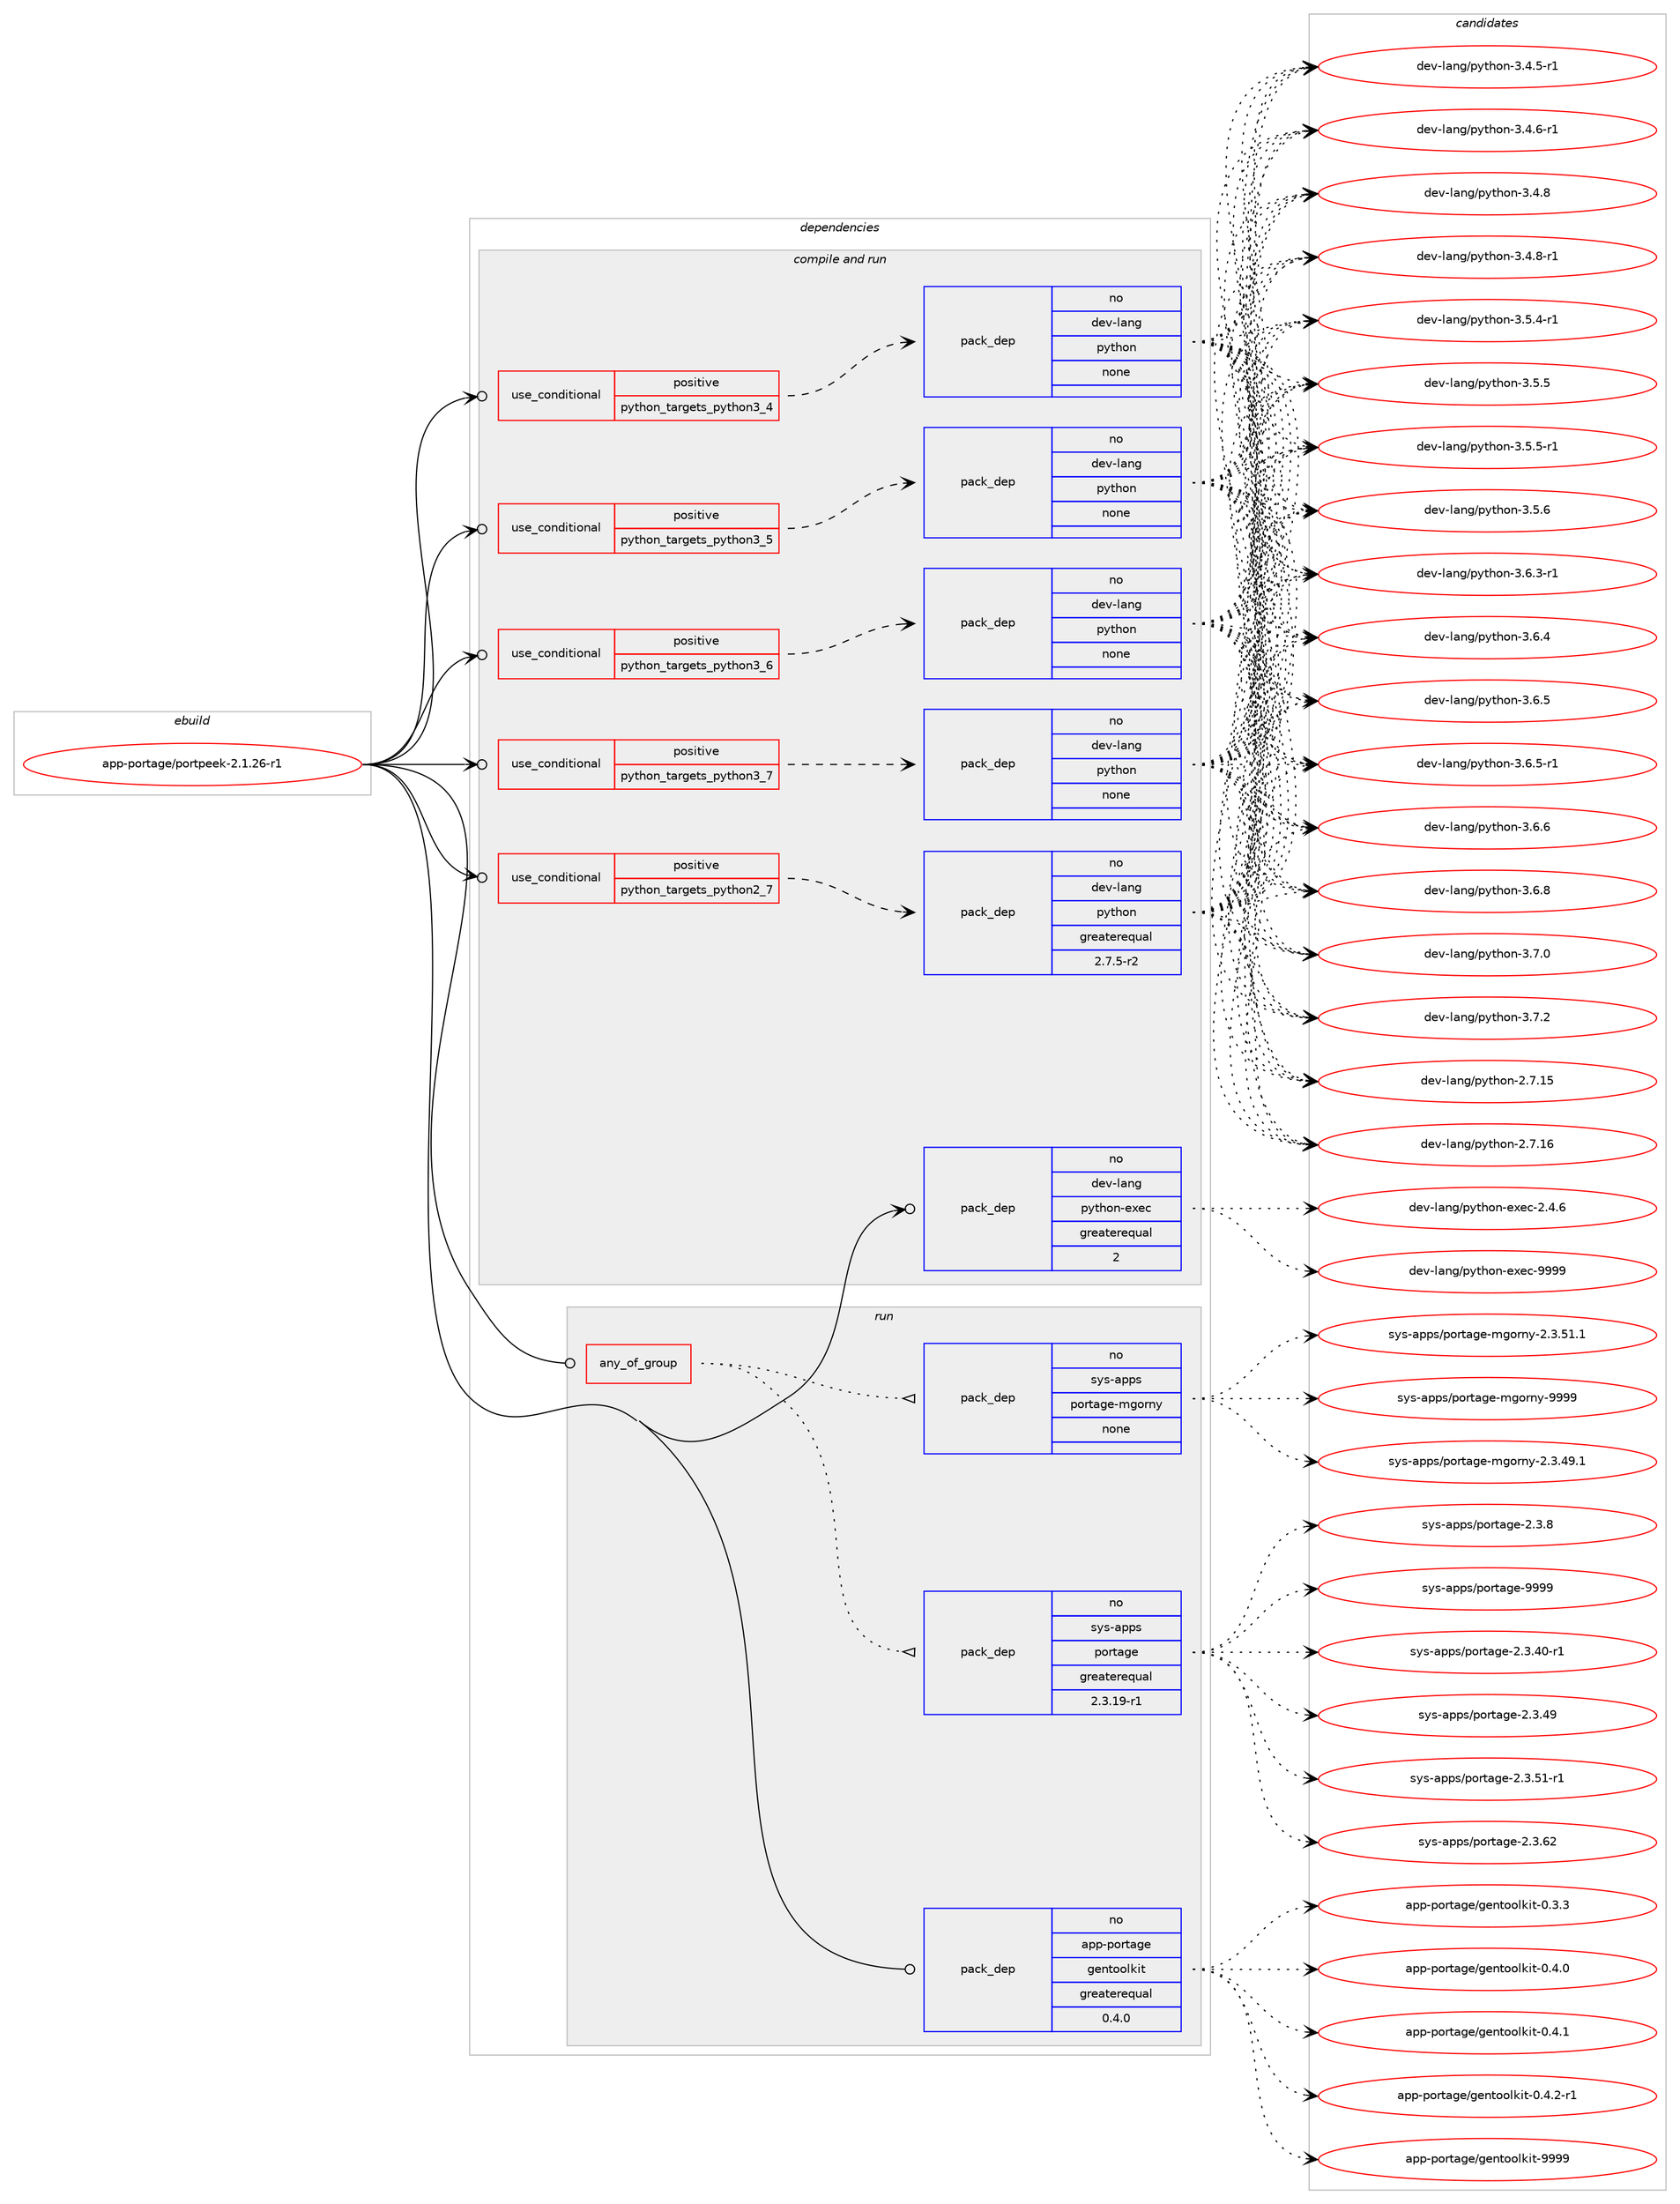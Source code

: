 digraph prolog {

# *************
# Graph options
# *************

newrank=true;
concentrate=true;
compound=true;
graph [rankdir=LR,fontname=Helvetica,fontsize=10,ranksep=1.5];#, ranksep=2.5, nodesep=0.2];
edge  [arrowhead=vee];
node  [fontname=Helvetica,fontsize=10];

# **********
# The ebuild
# **********

subgraph cluster_leftcol {
color=gray;
rank=same;
label=<<i>ebuild</i>>;
id [label="app-portage/portpeek-2.1.26-r1", color=red, width=4, href="../app-portage/portpeek-2.1.26-r1.svg"];
}

# ****************
# The dependencies
# ****************

subgraph cluster_midcol {
color=gray;
label=<<i>dependencies</i>>;
subgraph cluster_compile {
fillcolor="#eeeeee";
style=filled;
label=<<i>compile</i>>;
}
subgraph cluster_compileandrun {
fillcolor="#eeeeee";
style=filled;
label=<<i>compile and run</i>>;
subgraph cond355104 {
dependency1306897 [label=<<TABLE BORDER="0" CELLBORDER="1" CELLSPACING="0" CELLPADDING="4"><TR><TD ROWSPAN="3" CELLPADDING="10">use_conditional</TD></TR><TR><TD>positive</TD></TR><TR><TD>python_targets_python2_7</TD></TR></TABLE>>, shape=none, color=red];
subgraph pack931370 {
dependency1306898 [label=<<TABLE BORDER="0" CELLBORDER="1" CELLSPACING="0" CELLPADDING="4" WIDTH="220"><TR><TD ROWSPAN="6" CELLPADDING="30">pack_dep</TD></TR><TR><TD WIDTH="110">no</TD></TR><TR><TD>dev-lang</TD></TR><TR><TD>python</TD></TR><TR><TD>greaterequal</TD></TR><TR><TD>2.7.5-r2</TD></TR></TABLE>>, shape=none, color=blue];
}
dependency1306897:e -> dependency1306898:w [weight=20,style="dashed",arrowhead="vee"];
}
id:e -> dependency1306897:w [weight=20,style="solid",arrowhead="odotvee"];
subgraph cond355105 {
dependency1306899 [label=<<TABLE BORDER="0" CELLBORDER="1" CELLSPACING="0" CELLPADDING="4"><TR><TD ROWSPAN="3" CELLPADDING="10">use_conditional</TD></TR><TR><TD>positive</TD></TR><TR><TD>python_targets_python3_4</TD></TR></TABLE>>, shape=none, color=red];
subgraph pack931371 {
dependency1306900 [label=<<TABLE BORDER="0" CELLBORDER="1" CELLSPACING="0" CELLPADDING="4" WIDTH="220"><TR><TD ROWSPAN="6" CELLPADDING="30">pack_dep</TD></TR><TR><TD WIDTH="110">no</TD></TR><TR><TD>dev-lang</TD></TR><TR><TD>python</TD></TR><TR><TD>none</TD></TR><TR><TD></TD></TR></TABLE>>, shape=none, color=blue];
}
dependency1306899:e -> dependency1306900:w [weight=20,style="dashed",arrowhead="vee"];
}
id:e -> dependency1306899:w [weight=20,style="solid",arrowhead="odotvee"];
subgraph cond355106 {
dependency1306901 [label=<<TABLE BORDER="0" CELLBORDER="1" CELLSPACING="0" CELLPADDING="4"><TR><TD ROWSPAN="3" CELLPADDING="10">use_conditional</TD></TR><TR><TD>positive</TD></TR><TR><TD>python_targets_python3_5</TD></TR></TABLE>>, shape=none, color=red];
subgraph pack931372 {
dependency1306902 [label=<<TABLE BORDER="0" CELLBORDER="1" CELLSPACING="0" CELLPADDING="4" WIDTH="220"><TR><TD ROWSPAN="6" CELLPADDING="30">pack_dep</TD></TR><TR><TD WIDTH="110">no</TD></TR><TR><TD>dev-lang</TD></TR><TR><TD>python</TD></TR><TR><TD>none</TD></TR><TR><TD></TD></TR></TABLE>>, shape=none, color=blue];
}
dependency1306901:e -> dependency1306902:w [weight=20,style="dashed",arrowhead="vee"];
}
id:e -> dependency1306901:w [weight=20,style="solid",arrowhead="odotvee"];
subgraph cond355107 {
dependency1306903 [label=<<TABLE BORDER="0" CELLBORDER="1" CELLSPACING="0" CELLPADDING="4"><TR><TD ROWSPAN="3" CELLPADDING="10">use_conditional</TD></TR><TR><TD>positive</TD></TR><TR><TD>python_targets_python3_6</TD></TR></TABLE>>, shape=none, color=red];
subgraph pack931373 {
dependency1306904 [label=<<TABLE BORDER="0" CELLBORDER="1" CELLSPACING="0" CELLPADDING="4" WIDTH="220"><TR><TD ROWSPAN="6" CELLPADDING="30">pack_dep</TD></TR><TR><TD WIDTH="110">no</TD></TR><TR><TD>dev-lang</TD></TR><TR><TD>python</TD></TR><TR><TD>none</TD></TR><TR><TD></TD></TR></TABLE>>, shape=none, color=blue];
}
dependency1306903:e -> dependency1306904:w [weight=20,style="dashed",arrowhead="vee"];
}
id:e -> dependency1306903:w [weight=20,style="solid",arrowhead="odotvee"];
subgraph cond355108 {
dependency1306905 [label=<<TABLE BORDER="0" CELLBORDER="1" CELLSPACING="0" CELLPADDING="4"><TR><TD ROWSPAN="3" CELLPADDING="10">use_conditional</TD></TR><TR><TD>positive</TD></TR><TR><TD>python_targets_python3_7</TD></TR></TABLE>>, shape=none, color=red];
subgraph pack931374 {
dependency1306906 [label=<<TABLE BORDER="0" CELLBORDER="1" CELLSPACING="0" CELLPADDING="4" WIDTH="220"><TR><TD ROWSPAN="6" CELLPADDING="30">pack_dep</TD></TR><TR><TD WIDTH="110">no</TD></TR><TR><TD>dev-lang</TD></TR><TR><TD>python</TD></TR><TR><TD>none</TD></TR><TR><TD></TD></TR></TABLE>>, shape=none, color=blue];
}
dependency1306905:e -> dependency1306906:w [weight=20,style="dashed",arrowhead="vee"];
}
id:e -> dependency1306905:w [weight=20,style="solid",arrowhead="odotvee"];
subgraph pack931375 {
dependency1306907 [label=<<TABLE BORDER="0" CELLBORDER="1" CELLSPACING="0" CELLPADDING="4" WIDTH="220"><TR><TD ROWSPAN="6" CELLPADDING="30">pack_dep</TD></TR><TR><TD WIDTH="110">no</TD></TR><TR><TD>dev-lang</TD></TR><TR><TD>python-exec</TD></TR><TR><TD>greaterequal</TD></TR><TR><TD>2</TD></TR></TABLE>>, shape=none, color=blue];
}
id:e -> dependency1306907:w [weight=20,style="solid",arrowhead="odotvee"];
}
subgraph cluster_run {
fillcolor="#eeeeee";
style=filled;
label=<<i>run</i>>;
subgraph any19879 {
dependency1306908 [label=<<TABLE BORDER="0" CELLBORDER="1" CELLSPACING="0" CELLPADDING="4"><TR><TD CELLPADDING="10">any_of_group</TD></TR></TABLE>>, shape=none, color=red];subgraph pack931376 {
dependency1306909 [label=<<TABLE BORDER="0" CELLBORDER="1" CELLSPACING="0" CELLPADDING="4" WIDTH="220"><TR><TD ROWSPAN="6" CELLPADDING="30">pack_dep</TD></TR><TR><TD WIDTH="110">no</TD></TR><TR><TD>sys-apps</TD></TR><TR><TD>portage</TD></TR><TR><TD>greaterequal</TD></TR><TR><TD>2.3.19-r1</TD></TR></TABLE>>, shape=none, color=blue];
}
dependency1306908:e -> dependency1306909:w [weight=20,style="dotted",arrowhead="oinv"];
subgraph pack931377 {
dependency1306910 [label=<<TABLE BORDER="0" CELLBORDER="1" CELLSPACING="0" CELLPADDING="4" WIDTH="220"><TR><TD ROWSPAN="6" CELLPADDING="30">pack_dep</TD></TR><TR><TD WIDTH="110">no</TD></TR><TR><TD>sys-apps</TD></TR><TR><TD>portage-mgorny</TD></TR><TR><TD>none</TD></TR><TR><TD></TD></TR></TABLE>>, shape=none, color=blue];
}
dependency1306908:e -> dependency1306910:w [weight=20,style="dotted",arrowhead="oinv"];
}
id:e -> dependency1306908:w [weight=20,style="solid",arrowhead="odot"];
subgraph pack931378 {
dependency1306911 [label=<<TABLE BORDER="0" CELLBORDER="1" CELLSPACING="0" CELLPADDING="4" WIDTH="220"><TR><TD ROWSPAN="6" CELLPADDING="30">pack_dep</TD></TR><TR><TD WIDTH="110">no</TD></TR><TR><TD>app-portage</TD></TR><TR><TD>gentoolkit</TD></TR><TR><TD>greaterequal</TD></TR><TR><TD>0.4.0</TD></TR></TABLE>>, shape=none, color=blue];
}
id:e -> dependency1306911:w [weight=20,style="solid",arrowhead="odot"];
}
}

# **************
# The candidates
# **************

subgraph cluster_choices {
rank=same;
color=gray;
label=<<i>candidates</i>>;

subgraph choice931370 {
color=black;
nodesep=1;
choice10010111845108971101034711212111610411111045504655464953 [label="dev-lang/python-2.7.15", color=red, width=4,href="../dev-lang/python-2.7.15.svg"];
choice10010111845108971101034711212111610411111045504655464954 [label="dev-lang/python-2.7.16", color=red, width=4,href="../dev-lang/python-2.7.16.svg"];
choice1001011184510897110103471121211161041111104551465246534511449 [label="dev-lang/python-3.4.5-r1", color=red, width=4,href="../dev-lang/python-3.4.5-r1.svg"];
choice1001011184510897110103471121211161041111104551465246544511449 [label="dev-lang/python-3.4.6-r1", color=red, width=4,href="../dev-lang/python-3.4.6-r1.svg"];
choice100101118451089711010347112121116104111110455146524656 [label="dev-lang/python-3.4.8", color=red, width=4,href="../dev-lang/python-3.4.8.svg"];
choice1001011184510897110103471121211161041111104551465246564511449 [label="dev-lang/python-3.4.8-r1", color=red, width=4,href="../dev-lang/python-3.4.8-r1.svg"];
choice1001011184510897110103471121211161041111104551465346524511449 [label="dev-lang/python-3.5.4-r1", color=red, width=4,href="../dev-lang/python-3.5.4-r1.svg"];
choice100101118451089711010347112121116104111110455146534653 [label="dev-lang/python-3.5.5", color=red, width=4,href="../dev-lang/python-3.5.5.svg"];
choice1001011184510897110103471121211161041111104551465346534511449 [label="dev-lang/python-3.5.5-r1", color=red, width=4,href="../dev-lang/python-3.5.5-r1.svg"];
choice100101118451089711010347112121116104111110455146534654 [label="dev-lang/python-3.5.6", color=red, width=4,href="../dev-lang/python-3.5.6.svg"];
choice1001011184510897110103471121211161041111104551465446514511449 [label="dev-lang/python-3.6.3-r1", color=red, width=4,href="../dev-lang/python-3.6.3-r1.svg"];
choice100101118451089711010347112121116104111110455146544652 [label="dev-lang/python-3.6.4", color=red, width=4,href="../dev-lang/python-3.6.4.svg"];
choice100101118451089711010347112121116104111110455146544653 [label="dev-lang/python-3.6.5", color=red, width=4,href="../dev-lang/python-3.6.5.svg"];
choice1001011184510897110103471121211161041111104551465446534511449 [label="dev-lang/python-3.6.5-r1", color=red, width=4,href="../dev-lang/python-3.6.5-r1.svg"];
choice100101118451089711010347112121116104111110455146544654 [label="dev-lang/python-3.6.6", color=red, width=4,href="../dev-lang/python-3.6.6.svg"];
choice100101118451089711010347112121116104111110455146544656 [label="dev-lang/python-3.6.8", color=red, width=4,href="../dev-lang/python-3.6.8.svg"];
choice100101118451089711010347112121116104111110455146554648 [label="dev-lang/python-3.7.0", color=red, width=4,href="../dev-lang/python-3.7.0.svg"];
choice100101118451089711010347112121116104111110455146554650 [label="dev-lang/python-3.7.2", color=red, width=4,href="../dev-lang/python-3.7.2.svg"];
dependency1306898:e -> choice10010111845108971101034711212111610411111045504655464953:w [style=dotted,weight="100"];
dependency1306898:e -> choice10010111845108971101034711212111610411111045504655464954:w [style=dotted,weight="100"];
dependency1306898:e -> choice1001011184510897110103471121211161041111104551465246534511449:w [style=dotted,weight="100"];
dependency1306898:e -> choice1001011184510897110103471121211161041111104551465246544511449:w [style=dotted,weight="100"];
dependency1306898:e -> choice100101118451089711010347112121116104111110455146524656:w [style=dotted,weight="100"];
dependency1306898:e -> choice1001011184510897110103471121211161041111104551465246564511449:w [style=dotted,weight="100"];
dependency1306898:e -> choice1001011184510897110103471121211161041111104551465346524511449:w [style=dotted,weight="100"];
dependency1306898:e -> choice100101118451089711010347112121116104111110455146534653:w [style=dotted,weight="100"];
dependency1306898:e -> choice1001011184510897110103471121211161041111104551465346534511449:w [style=dotted,weight="100"];
dependency1306898:e -> choice100101118451089711010347112121116104111110455146534654:w [style=dotted,weight="100"];
dependency1306898:e -> choice1001011184510897110103471121211161041111104551465446514511449:w [style=dotted,weight="100"];
dependency1306898:e -> choice100101118451089711010347112121116104111110455146544652:w [style=dotted,weight="100"];
dependency1306898:e -> choice100101118451089711010347112121116104111110455146544653:w [style=dotted,weight="100"];
dependency1306898:e -> choice1001011184510897110103471121211161041111104551465446534511449:w [style=dotted,weight="100"];
dependency1306898:e -> choice100101118451089711010347112121116104111110455146544654:w [style=dotted,weight="100"];
dependency1306898:e -> choice100101118451089711010347112121116104111110455146544656:w [style=dotted,weight="100"];
dependency1306898:e -> choice100101118451089711010347112121116104111110455146554648:w [style=dotted,weight="100"];
dependency1306898:e -> choice100101118451089711010347112121116104111110455146554650:w [style=dotted,weight="100"];
}
subgraph choice931371 {
color=black;
nodesep=1;
choice10010111845108971101034711212111610411111045504655464953 [label="dev-lang/python-2.7.15", color=red, width=4,href="../dev-lang/python-2.7.15.svg"];
choice10010111845108971101034711212111610411111045504655464954 [label="dev-lang/python-2.7.16", color=red, width=4,href="../dev-lang/python-2.7.16.svg"];
choice1001011184510897110103471121211161041111104551465246534511449 [label="dev-lang/python-3.4.5-r1", color=red, width=4,href="../dev-lang/python-3.4.5-r1.svg"];
choice1001011184510897110103471121211161041111104551465246544511449 [label="dev-lang/python-3.4.6-r1", color=red, width=4,href="../dev-lang/python-3.4.6-r1.svg"];
choice100101118451089711010347112121116104111110455146524656 [label="dev-lang/python-3.4.8", color=red, width=4,href="../dev-lang/python-3.4.8.svg"];
choice1001011184510897110103471121211161041111104551465246564511449 [label="dev-lang/python-3.4.8-r1", color=red, width=4,href="../dev-lang/python-3.4.8-r1.svg"];
choice1001011184510897110103471121211161041111104551465346524511449 [label="dev-lang/python-3.5.4-r1", color=red, width=4,href="../dev-lang/python-3.5.4-r1.svg"];
choice100101118451089711010347112121116104111110455146534653 [label="dev-lang/python-3.5.5", color=red, width=4,href="../dev-lang/python-3.5.5.svg"];
choice1001011184510897110103471121211161041111104551465346534511449 [label="dev-lang/python-3.5.5-r1", color=red, width=4,href="../dev-lang/python-3.5.5-r1.svg"];
choice100101118451089711010347112121116104111110455146534654 [label="dev-lang/python-3.5.6", color=red, width=4,href="../dev-lang/python-3.5.6.svg"];
choice1001011184510897110103471121211161041111104551465446514511449 [label="dev-lang/python-3.6.3-r1", color=red, width=4,href="../dev-lang/python-3.6.3-r1.svg"];
choice100101118451089711010347112121116104111110455146544652 [label="dev-lang/python-3.6.4", color=red, width=4,href="../dev-lang/python-3.6.4.svg"];
choice100101118451089711010347112121116104111110455146544653 [label="dev-lang/python-3.6.5", color=red, width=4,href="../dev-lang/python-3.6.5.svg"];
choice1001011184510897110103471121211161041111104551465446534511449 [label="dev-lang/python-3.6.5-r1", color=red, width=4,href="../dev-lang/python-3.6.5-r1.svg"];
choice100101118451089711010347112121116104111110455146544654 [label="dev-lang/python-3.6.6", color=red, width=4,href="../dev-lang/python-3.6.6.svg"];
choice100101118451089711010347112121116104111110455146544656 [label="dev-lang/python-3.6.8", color=red, width=4,href="../dev-lang/python-3.6.8.svg"];
choice100101118451089711010347112121116104111110455146554648 [label="dev-lang/python-3.7.0", color=red, width=4,href="../dev-lang/python-3.7.0.svg"];
choice100101118451089711010347112121116104111110455146554650 [label="dev-lang/python-3.7.2", color=red, width=4,href="../dev-lang/python-3.7.2.svg"];
dependency1306900:e -> choice10010111845108971101034711212111610411111045504655464953:w [style=dotted,weight="100"];
dependency1306900:e -> choice10010111845108971101034711212111610411111045504655464954:w [style=dotted,weight="100"];
dependency1306900:e -> choice1001011184510897110103471121211161041111104551465246534511449:w [style=dotted,weight="100"];
dependency1306900:e -> choice1001011184510897110103471121211161041111104551465246544511449:w [style=dotted,weight="100"];
dependency1306900:e -> choice100101118451089711010347112121116104111110455146524656:w [style=dotted,weight="100"];
dependency1306900:e -> choice1001011184510897110103471121211161041111104551465246564511449:w [style=dotted,weight="100"];
dependency1306900:e -> choice1001011184510897110103471121211161041111104551465346524511449:w [style=dotted,weight="100"];
dependency1306900:e -> choice100101118451089711010347112121116104111110455146534653:w [style=dotted,weight="100"];
dependency1306900:e -> choice1001011184510897110103471121211161041111104551465346534511449:w [style=dotted,weight="100"];
dependency1306900:e -> choice100101118451089711010347112121116104111110455146534654:w [style=dotted,weight="100"];
dependency1306900:e -> choice1001011184510897110103471121211161041111104551465446514511449:w [style=dotted,weight="100"];
dependency1306900:e -> choice100101118451089711010347112121116104111110455146544652:w [style=dotted,weight="100"];
dependency1306900:e -> choice100101118451089711010347112121116104111110455146544653:w [style=dotted,weight="100"];
dependency1306900:e -> choice1001011184510897110103471121211161041111104551465446534511449:w [style=dotted,weight="100"];
dependency1306900:e -> choice100101118451089711010347112121116104111110455146544654:w [style=dotted,weight="100"];
dependency1306900:e -> choice100101118451089711010347112121116104111110455146544656:w [style=dotted,weight="100"];
dependency1306900:e -> choice100101118451089711010347112121116104111110455146554648:w [style=dotted,weight="100"];
dependency1306900:e -> choice100101118451089711010347112121116104111110455146554650:w [style=dotted,weight="100"];
}
subgraph choice931372 {
color=black;
nodesep=1;
choice10010111845108971101034711212111610411111045504655464953 [label="dev-lang/python-2.7.15", color=red, width=4,href="../dev-lang/python-2.7.15.svg"];
choice10010111845108971101034711212111610411111045504655464954 [label="dev-lang/python-2.7.16", color=red, width=4,href="../dev-lang/python-2.7.16.svg"];
choice1001011184510897110103471121211161041111104551465246534511449 [label="dev-lang/python-3.4.5-r1", color=red, width=4,href="../dev-lang/python-3.4.5-r1.svg"];
choice1001011184510897110103471121211161041111104551465246544511449 [label="dev-lang/python-3.4.6-r1", color=red, width=4,href="../dev-lang/python-3.4.6-r1.svg"];
choice100101118451089711010347112121116104111110455146524656 [label="dev-lang/python-3.4.8", color=red, width=4,href="../dev-lang/python-3.4.8.svg"];
choice1001011184510897110103471121211161041111104551465246564511449 [label="dev-lang/python-3.4.8-r1", color=red, width=4,href="../dev-lang/python-3.4.8-r1.svg"];
choice1001011184510897110103471121211161041111104551465346524511449 [label="dev-lang/python-3.5.4-r1", color=red, width=4,href="../dev-lang/python-3.5.4-r1.svg"];
choice100101118451089711010347112121116104111110455146534653 [label="dev-lang/python-3.5.5", color=red, width=4,href="../dev-lang/python-3.5.5.svg"];
choice1001011184510897110103471121211161041111104551465346534511449 [label="dev-lang/python-3.5.5-r1", color=red, width=4,href="../dev-lang/python-3.5.5-r1.svg"];
choice100101118451089711010347112121116104111110455146534654 [label="dev-lang/python-3.5.6", color=red, width=4,href="../dev-lang/python-3.5.6.svg"];
choice1001011184510897110103471121211161041111104551465446514511449 [label="dev-lang/python-3.6.3-r1", color=red, width=4,href="../dev-lang/python-3.6.3-r1.svg"];
choice100101118451089711010347112121116104111110455146544652 [label="dev-lang/python-3.6.4", color=red, width=4,href="../dev-lang/python-3.6.4.svg"];
choice100101118451089711010347112121116104111110455146544653 [label="dev-lang/python-3.6.5", color=red, width=4,href="../dev-lang/python-3.6.5.svg"];
choice1001011184510897110103471121211161041111104551465446534511449 [label="dev-lang/python-3.6.5-r1", color=red, width=4,href="../dev-lang/python-3.6.5-r1.svg"];
choice100101118451089711010347112121116104111110455146544654 [label="dev-lang/python-3.6.6", color=red, width=4,href="../dev-lang/python-3.6.6.svg"];
choice100101118451089711010347112121116104111110455146544656 [label="dev-lang/python-3.6.8", color=red, width=4,href="../dev-lang/python-3.6.8.svg"];
choice100101118451089711010347112121116104111110455146554648 [label="dev-lang/python-3.7.0", color=red, width=4,href="../dev-lang/python-3.7.0.svg"];
choice100101118451089711010347112121116104111110455146554650 [label="dev-lang/python-3.7.2", color=red, width=4,href="../dev-lang/python-3.7.2.svg"];
dependency1306902:e -> choice10010111845108971101034711212111610411111045504655464953:w [style=dotted,weight="100"];
dependency1306902:e -> choice10010111845108971101034711212111610411111045504655464954:w [style=dotted,weight="100"];
dependency1306902:e -> choice1001011184510897110103471121211161041111104551465246534511449:w [style=dotted,weight="100"];
dependency1306902:e -> choice1001011184510897110103471121211161041111104551465246544511449:w [style=dotted,weight="100"];
dependency1306902:e -> choice100101118451089711010347112121116104111110455146524656:w [style=dotted,weight="100"];
dependency1306902:e -> choice1001011184510897110103471121211161041111104551465246564511449:w [style=dotted,weight="100"];
dependency1306902:e -> choice1001011184510897110103471121211161041111104551465346524511449:w [style=dotted,weight="100"];
dependency1306902:e -> choice100101118451089711010347112121116104111110455146534653:w [style=dotted,weight="100"];
dependency1306902:e -> choice1001011184510897110103471121211161041111104551465346534511449:w [style=dotted,weight="100"];
dependency1306902:e -> choice100101118451089711010347112121116104111110455146534654:w [style=dotted,weight="100"];
dependency1306902:e -> choice1001011184510897110103471121211161041111104551465446514511449:w [style=dotted,weight="100"];
dependency1306902:e -> choice100101118451089711010347112121116104111110455146544652:w [style=dotted,weight="100"];
dependency1306902:e -> choice100101118451089711010347112121116104111110455146544653:w [style=dotted,weight="100"];
dependency1306902:e -> choice1001011184510897110103471121211161041111104551465446534511449:w [style=dotted,weight="100"];
dependency1306902:e -> choice100101118451089711010347112121116104111110455146544654:w [style=dotted,weight="100"];
dependency1306902:e -> choice100101118451089711010347112121116104111110455146544656:w [style=dotted,weight="100"];
dependency1306902:e -> choice100101118451089711010347112121116104111110455146554648:w [style=dotted,weight="100"];
dependency1306902:e -> choice100101118451089711010347112121116104111110455146554650:w [style=dotted,weight="100"];
}
subgraph choice931373 {
color=black;
nodesep=1;
choice10010111845108971101034711212111610411111045504655464953 [label="dev-lang/python-2.7.15", color=red, width=4,href="../dev-lang/python-2.7.15.svg"];
choice10010111845108971101034711212111610411111045504655464954 [label="dev-lang/python-2.7.16", color=red, width=4,href="../dev-lang/python-2.7.16.svg"];
choice1001011184510897110103471121211161041111104551465246534511449 [label="dev-lang/python-3.4.5-r1", color=red, width=4,href="../dev-lang/python-3.4.5-r1.svg"];
choice1001011184510897110103471121211161041111104551465246544511449 [label="dev-lang/python-3.4.6-r1", color=red, width=4,href="../dev-lang/python-3.4.6-r1.svg"];
choice100101118451089711010347112121116104111110455146524656 [label="dev-lang/python-3.4.8", color=red, width=4,href="../dev-lang/python-3.4.8.svg"];
choice1001011184510897110103471121211161041111104551465246564511449 [label="dev-lang/python-3.4.8-r1", color=red, width=4,href="../dev-lang/python-3.4.8-r1.svg"];
choice1001011184510897110103471121211161041111104551465346524511449 [label="dev-lang/python-3.5.4-r1", color=red, width=4,href="../dev-lang/python-3.5.4-r1.svg"];
choice100101118451089711010347112121116104111110455146534653 [label="dev-lang/python-3.5.5", color=red, width=4,href="../dev-lang/python-3.5.5.svg"];
choice1001011184510897110103471121211161041111104551465346534511449 [label="dev-lang/python-3.5.5-r1", color=red, width=4,href="../dev-lang/python-3.5.5-r1.svg"];
choice100101118451089711010347112121116104111110455146534654 [label="dev-lang/python-3.5.6", color=red, width=4,href="../dev-lang/python-3.5.6.svg"];
choice1001011184510897110103471121211161041111104551465446514511449 [label="dev-lang/python-3.6.3-r1", color=red, width=4,href="../dev-lang/python-3.6.3-r1.svg"];
choice100101118451089711010347112121116104111110455146544652 [label="dev-lang/python-3.6.4", color=red, width=4,href="../dev-lang/python-3.6.4.svg"];
choice100101118451089711010347112121116104111110455146544653 [label="dev-lang/python-3.6.5", color=red, width=4,href="../dev-lang/python-3.6.5.svg"];
choice1001011184510897110103471121211161041111104551465446534511449 [label="dev-lang/python-3.6.5-r1", color=red, width=4,href="../dev-lang/python-3.6.5-r1.svg"];
choice100101118451089711010347112121116104111110455146544654 [label="dev-lang/python-3.6.6", color=red, width=4,href="../dev-lang/python-3.6.6.svg"];
choice100101118451089711010347112121116104111110455146544656 [label="dev-lang/python-3.6.8", color=red, width=4,href="../dev-lang/python-3.6.8.svg"];
choice100101118451089711010347112121116104111110455146554648 [label="dev-lang/python-3.7.0", color=red, width=4,href="../dev-lang/python-3.7.0.svg"];
choice100101118451089711010347112121116104111110455146554650 [label="dev-lang/python-3.7.2", color=red, width=4,href="../dev-lang/python-3.7.2.svg"];
dependency1306904:e -> choice10010111845108971101034711212111610411111045504655464953:w [style=dotted,weight="100"];
dependency1306904:e -> choice10010111845108971101034711212111610411111045504655464954:w [style=dotted,weight="100"];
dependency1306904:e -> choice1001011184510897110103471121211161041111104551465246534511449:w [style=dotted,weight="100"];
dependency1306904:e -> choice1001011184510897110103471121211161041111104551465246544511449:w [style=dotted,weight="100"];
dependency1306904:e -> choice100101118451089711010347112121116104111110455146524656:w [style=dotted,weight="100"];
dependency1306904:e -> choice1001011184510897110103471121211161041111104551465246564511449:w [style=dotted,weight="100"];
dependency1306904:e -> choice1001011184510897110103471121211161041111104551465346524511449:w [style=dotted,weight="100"];
dependency1306904:e -> choice100101118451089711010347112121116104111110455146534653:w [style=dotted,weight="100"];
dependency1306904:e -> choice1001011184510897110103471121211161041111104551465346534511449:w [style=dotted,weight="100"];
dependency1306904:e -> choice100101118451089711010347112121116104111110455146534654:w [style=dotted,weight="100"];
dependency1306904:e -> choice1001011184510897110103471121211161041111104551465446514511449:w [style=dotted,weight="100"];
dependency1306904:e -> choice100101118451089711010347112121116104111110455146544652:w [style=dotted,weight="100"];
dependency1306904:e -> choice100101118451089711010347112121116104111110455146544653:w [style=dotted,weight="100"];
dependency1306904:e -> choice1001011184510897110103471121211161041111104551465446534511449:w [style=dotted,weight="100"];
dependency1306904:e -> choice100101118451089711010347112121116104111110455146544654:w [style=dotted,weight="100"];
dependency1306904:e -> choice100101118451089711010347112121116104111110455146544656:w [style=dotted,weight="100"];
dependency1306904:e -> choice100101118451089711010347112121116104111110455146554648:w [style=dotted,weight="100"];
dependency1306904:e -> choice100101118451089711010347112121116104111110455146554650:w [style=dotted,weight="100"];
}
subgraph choice931374 {
color=black;
nodesep=1;
choice10010111845108971101034711212111610411111045504655464953 [label="dev-lang/python-2.7.15", color=red, width=4,href="../dev-lang/python-2.7.15.svg"];
choice10010111845108971101034711212111610411111045504655464954 [label="dev-lang/python-2.7.16", color=red, width=4,href="../dev-lang/python-2.7.16.svg"];
choice1001011184510897110103471121211161041111104551465246534511449 [label="dev-lang/python-3.4.5-r1", color=red, width=4,href="../dev-lang/python-3.4.5-r1.svg"];
choice1001011184510897110103471121211161041111104551465246544511449 [label="dev-lang/python-3.4.6-r1", color=red, width=4,href="../dev-lang/python-3.4.6-r1.svg"];
choice100101118451089711010347112121116104111110455146524656 [label="dev-lang/python-3.4.8", color=red, width=4,href="../dev-lang/python-3.4.8.svg"];
choice1001011184510897110103471121211161041111104551465246564511449 [label="dev-lang/python-3.4.8-r1", color=red, width=4,href="../dev-lang/python-3.4.8-r1.svg"];
choice1001011184510897110103471121211161041111104551465346524511449 [label="dev-lang/python-3.5.4-r1", color=red, width=4,href="../dev-lang/python-3.5.4-r1.svg"];
choice100101118451089711010347112121116104111110455146534653 [label="dev-lang/python-3.5.5", color=red, width=4,href="../dev-lang/python-3.5.5.svg"];
choice1001011184510897110103471121211161041111104551465346534511449 [label="dev-lang/python-3.5.5-r1", color=red, width=4,href="../dev-lang/python-3.5.5-r1.svg"];
choice100101118451089711010347112121116104111110455146534654 [label="dev-lang/python-3.5.6", color=red, width=4,href="../dev-lang/python-3.5.6.svg"];
choice1001011184510897110103471121211161041111104551465446514511449 [label="dev-lang/python-3.6.3-r1", color=red, width=4,href="../dev-lang/python-3.6.3-r1.svg"];
choice100101118451089711010347112121116104111110455146544652 [label="dev-lang/python-3.6.4", color=red, width=4,href="../dev-lang/python-3.6.4.svg"];
choice100101118451089711010347112121116104111110455146544653 [label="dev-lang/python-3.6.5", color=red, width=4,href="../dev-lang/python-3.6.5.svg"];
choice1001011184510897110103471121211161041111104551465446534511449 [label="dev-lang/python-3.6.5-r1", color=red, width=4,href="../dev-lang/python-3.6.5-r1.svg"];
choice100101118451089711010347112121116104111110455146544654 [label="dev-lang/python-3.6.6", color=red, width=4,href="../dev-lang/python-3.6.6.svg"];
choice100101118451089711010347112121116104111110455146544656 [label="dev-lang/python-3.6.8", color=red, width=4,href="../dev-lang/python-3.6.8.svg"];
choice100101118451089711010347112121116104111110455146554648 [label="dev-lang/python-3.7.0", color=red, width=4,href="../dev-lang/python-3.7.0.svg"];
choice100101118451089711010347112121116104111110455146554650 [label="dev-lang/python-3.7.2", color=red, width=4,href="../dev-lang/python-3.7.2.svg"];
dependency1306906:e -> choice10010111845108971101034711212111610411111045504655464953:w [style=dotted,weight="100"];
dependency1306906:e -> choice10010111845108971101034711212111610411111045504655464954:w [style=dotted,weight="100"];
dependency1306906:e -> choice1001011184510897110103471121211161041111104551465246534511449:w [style=dotted,weight="100"];
dependency1306906:e -> choice1001011184510897110103471121211161041111104551465246544511449:w [style=dotted,weight="100"];
dependency1306906:e -> choice100101118451089711010347112121116104111110455146524656:w [style=dotted,weight="100"];
dependency1306906:e -> choice1001011184510897110103471121211161041111104551465246564511449:w [style=dotted,weight="100"];
dependency1306906:e -> choice1001011184510897110103471121211161041111104551465346524511449:w [style=dotted,weight="100"];
dependency1306906:e -> choice100101118451089711010347112121116104111110455146534653:w [style=dotted,weight="100"];
dependency1306906:e -> choice1001011184510897110103471121211161041111104551465346534511449:w [style=dotted,weight="100"];
dependency1306906:e -> choice100101118451089711010347112121116104111110455146534654:w [style=dotted,weight="100"];
dependency1306906:e -> choice1001011184510897110103471121211161041111104551465446514511449:w [style=dotted,weight="100"];
dependency1306906:e -> choice100101118451089711010347112121116104111110455146544652:w [style=dotted,weight="100"];
dependency1306906:e -> choice100101118451089711010347112121116104111110455146544653:w [style=dotted,weight="100"];
dependency1306906:e -> choice1001011184510897110103471121211161041111104551465446534511449:w [style=dotted,weight="100"];
dependency1306906:e -> choice100101118451089711010347112121116104111110455146544654:w [style=dotted,weight="100"];
dependency1306906:e -> choice100101118451089711010347112121116104111110455146544656:w [style=dotted,weight="100"];
dependency1306906:e -> choice100101118451089711010347112121116104111110455146554648:w [style=dotted,weight="100"];
dependency1306906:e -> choice100101118451089711010347112121116104111110455146554650:w [style=dotted,weight="100"];
}
subgraph choice931375 {
color=black;
nodesep=1;
choice1001011184510897110103471121211161041111104510112010199455046524654 [label="dev-lang/python-exec-2.4.6", color=red, width=4,href="../dev-lang/python-exec-2.4.6.svg"];
choice10010111845108971101034711212111610411111045101120101994557575757 [label="dev-lang/python-exec-9999", color=red, width=4,href="../dev-lang/python-exec-9999.svg"];
dependency1306907:e -> choice1001011184510897110103471121211161041111104510112010199455046524654:w [style=dotted,weight="100"];
dependency1306907:e -> choice10010111845108971101034711212111610411111045101120101994557575757:w [style=dotted,weight="100"];
}
subgraph choice931376 {
color=black;
nodesep=1;
choice11512111545971121121154711211111411697103101455046514652484511449 [label="sys-apps/portage-2.3.40-r1", color=red, width=4,href="../sys-apps/portage-2.3.40-r1.svg"];
choice1151211154597112112115471121111141169710310145504651465257 [label="sys-apps/portage-2.3.49", color=red, width=4,href="../sys-apps/portage-2.3.49.svg"];
choice11512111545971121121154711211111411697103101455046514653494511449 [label="sys-apps/portage-2.3.51-r1", color=red, width=4,href="../sys-apps/portage-2.3.51-r1.svg"];
choice1151211154597112112115471121111141169710310145504651465450 [label="sys-apps/portage-2.3.62", color=red, width=4,href="../sys-apps/portage-2.3.62.svg"];
choice11512111545971121121154711211111411697103101455046514656 [label="sys-apps/portage-2.3.8", color=red, width=4,href="../sys-apps/portage-2.3.8.svg"];
choice115121115459711211211547112111114116971031014557575757 [label="sys-apps/portage-9999", color=red, width=4,href="../sys-apps/portage-9999.svg"];
dependency1306909:e -> choice11512111545971121121154711211111411697103101455046514652484511449:w [style=dotted,weight="100"];
dependency1306909:e -> choice1151211154597112112115471121111141169710310145504651465257:w [style=dotted,weight="100"];
dependency1306909:e -> choice11512111545971121121154711211111411697103101455046514653494511449:w [style=dotted,weight="100"];
dependency1306909:e -> choice1151211154597112112115471121111141169710310145504651465450:w [style=dotted,weight="100"];
dependency1306909:e -> choice11512111545971121121154711211111411697103101455046514656:w [style=dotted,weight="100"];
dependency1306909:e -> choice115121115459711211211547112111114116971031014557575757:w [style=dotted,weight="100"];
}
subgraph choice931377 {
color=black;
nodesep=1;
choice1151211154597112112115471121111141169710310145109103111114110121455046514652574649 [label="sys-apps/portage-mgorny-2.3.49.1", color=red, width=4,href="../sys-apps/portage-mgorny-2.3.49.1.svg"];
choice1151211154597112112115471121111141169710310145109103111114110121455046514653494649 [label="sys-apps/portage-mgorny-2.3.51.1", color=red, width=4,href="../sys-apps/portage-mgorny-2.3.51.1.svg"];
choice11512111545971121121154711211111411697103101451091031111141101214557575757 [label="sys-apps/portage-mgorny-9999", color=red, width=4,href="../sys-apps/portage-mgorny-9999.svg"];
dependency1306910:e -> choice1151211154597112112115471121111141169710310145109103111114110121455046514652574649:w [style=dotted,weight="100"];
dependency1306910:e -> choice1151211154597112112115471121111141169710310145109103111114110121455046514653494649:w [style=dotted,weight="100"];
dependency1306910:e -> choice11512111545971121121154711211111411697103101451091031111141101214557575757:w [style=dotted,weight="100"];
}
subgraph choice931378 {
color=black;
nodesep=1;
choice97112112451121111141169710310147103101110116111111108107105116454846514651 [label="app-portage/gentoolkit-0.3.3", color=red, width=4,href="../app-portage/gentoolkit-0.3.3.svg"];
choice97112112451121111141169710310147103101110116111111108107105116454846524648 [label="app-portage/gentoolkit-0.4.0", color=red, width=4,href="../app-portage/gentoolkit-0.4.0.svg"];
choice97112112451121111141169710310147103101110116111111108107105116454846524649 [label="app-portage/gentoolkit-0.4.1", color=red, width=4,href="../app-portage/gentoolkit-0.4.1.svg"];
choice971121124511211111411697103101471031011101161111111081071051164548465246504511449 [label="app-portage/gentoolkit-0.4.2-r1", color=red, width=4,href="../app-portage/gentoolkit-0.4.2-r1.svg"];
choice971121124511211111411697103101471031011101161111111081071051164557575757 [label="app-portage/gentoolkit-9999", color=red, width=4,href="../app-portage/gentoolkit-9999.svg"];
dependency1306911:e -> choice97112112451121111141169710310147103101110116111111108107105116454846514651:w [style=dotted,weight="100"];
dependency1306911:e -> choice97112112451121111141169710310147103101110116111111108107105116454846524648:w [style=dotted,weight="100"];
dependency1306911:e -> choice97112112451121111141169710310147103101110116111111108107105116454846524649:w [style=dotted,weight="100"];
dependency1306911:e -> choice971121124511211111411697103101471031011101161111111081071051164548465246504511449:w [style=dotted,weight="100"];
dependency1306911:e -> choice971121124511211111411697103101471031011101161111111081071051164557575757:w [style=dotted,weight="100"];
}
}

}
